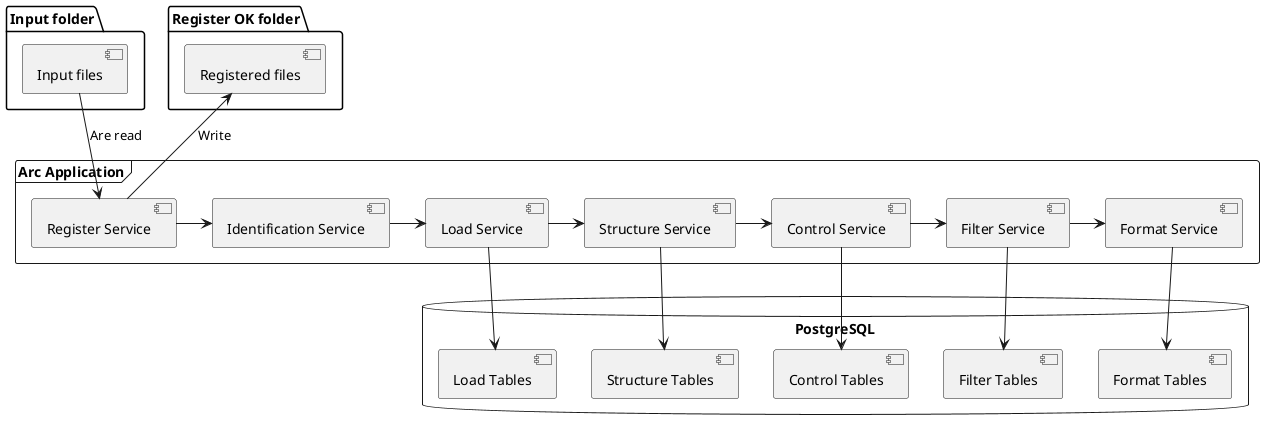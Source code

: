 @startuml
 
folder "Input folder" {
	[Input files] 
}
  
folder "Register OK folder" {
	[Registered files]
} 
  
frame "Arc Application" {
	[Register Service]
	[Identification Service]
	[Load Service]
	[Structure Service]
	[Control Service]
	[Filter Service]
	[Format Service]
}

database "PostgreSQL" {
	[Load Tables]
	[Structure Tables]
	[Control Tables]
	[Filter Tables]
	[Format Tables]
}


[Register Service] -right-> [Identification Service]
[Identification Service] -right-> [Load Service]
[Load Service] -right-> [Structure Service]
[Structure Service] -right-> [Control Service]
[Control Service] -right-> [Filter Service]
[Filter Service] -right-> [Format Service]

[Register Service] <-up- [Input files] : Are read
[Register Service] -up-> [Registered files] : Write

[Load Service] -down-> [Load Tables]
[Structure Service] -down-> [Structure Tables]
[Control Service] -down-> [Control Tables]
[Filter Service] -down-> [Filter Tables]
[Format Service] -down-> [Format Tables]

 @enduml